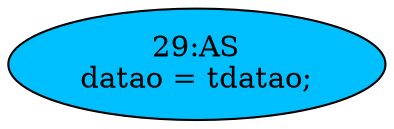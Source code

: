 strict digraph "" {
	node [label="\N"];
	"29:AS"	 [ast="<pyverilog.vparser.ast.Assign object at 0x7f07d6869c50>",
		def_var="['datao']",
		fillcolor=deepskyblue,
		label="29:AS
datao = tdatao;",
		statements="[]",
		style=filled,
		typ=Assign,
		use_var="['tdatao']"];
}
